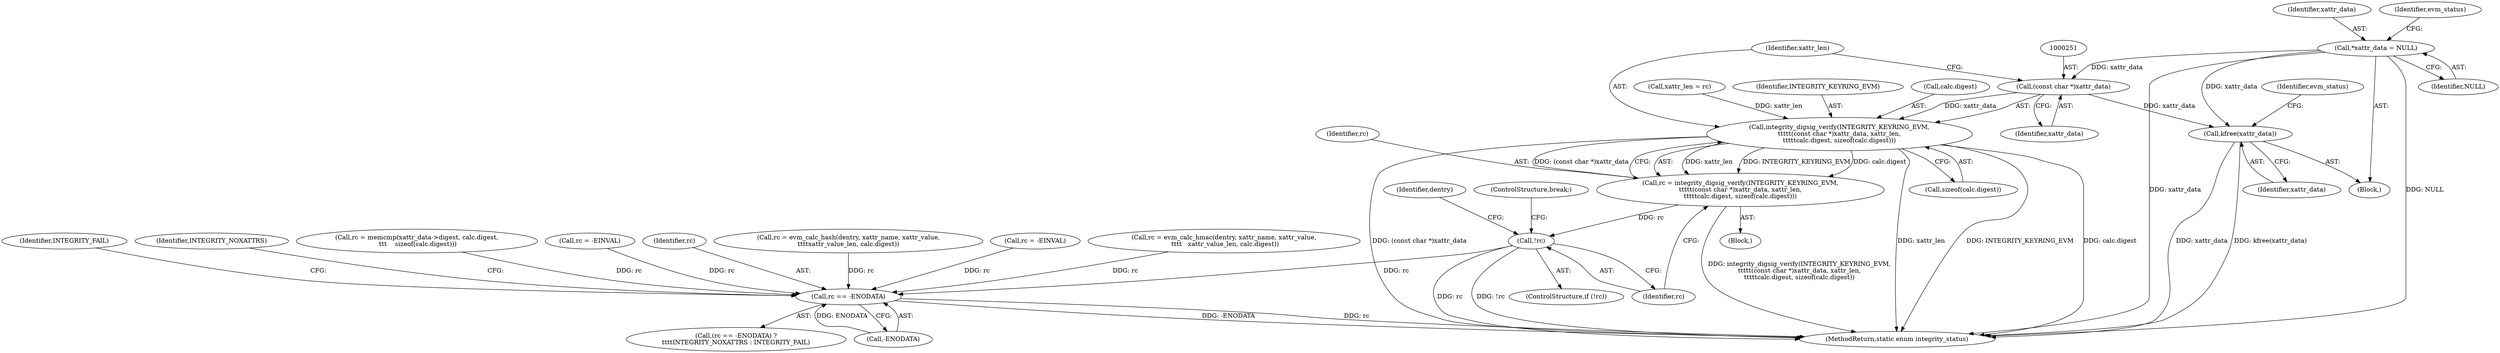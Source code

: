 digraph "0_linux_613317bd212c585c20796c10afe5daaa95d4b0a1@pointer" {
"1000113" [label="(Call,*xattr_data = NULL)"];
"1000250" [label="(Call,(const char *)xattr_data)"];
"1000248" [label="(Call,integrity_digsig_verify(INTEGRITY_KEYRING_EVM,\n\t\t\t\t\t(const char *)xattr_data, xattr_len,\n\t\t\t\t\tcalc.digest, sizeof(calc.digest)))"];
"1000246" [label="(Call,rc = integrity_digsig_verify(INTEGRITY_KEYRING_EVM,\n\t\t\t\t\t(const char *)xattr_data, xattr_len,\n\t\t\t\t\tcalc.digest, sizeof(calc.digest)))"];
"1000262" [label="(Call,!rc)"];
"1000292" [label="(Call,rc == -ENODATA)"];
"1000306" [label="(Call,kfree(xattr_data))"];
"1000270" [label="(Identifier,dentry)"];
"1000114" [label="(Identifier,xattr_data)"];
"1000263" [label="(Identifier,rc)"];
"1000292" [label="(Call,rc == -ENODATA)"];
"1000227" [label="(Call,rc = -EINVAL)"];
"1000113" [label="(Call,*xattr_data = NULL)"];
"1000252" [label="(Identifier,xattr_data)"];
"1000309" [label="(Identifier,evm_status)"];
"1000262" [label="(Call,!rc)"];
"1000246" [label="(Call,rc = integrity_digsig_verify(INTEGRITY_KEYRING_EVM,\n\t\t\t\t\t(const char *)xattr_data, xattr_len,\n\t\t\t\t\tcalc.digest, sizeof(calc.digest)))"];
"1000199" [label="(Call,rc = evm_calc_hmac(dentry, xattr_name, xattr_value,\n \t\t\t\t   xattr_value_len, calc.digest))"];
"1000248" [label="(Call,integrity_digsig_verify(INTEGRITY_KEYRING_EVM,\n\t\t\t\t\t(const char *)xattr_data, xattr_len,\n\t\t\t\t\tcalc.digest, sizeof(calc.digest)))"];
"1000306" [label="(Call,kfree(xattr_data))"];
"1000297" [label="(Identifier,INTEGRITY_FAIL)"];
"1000111" [label="(Block,)"];
"1000115" [label="(Identifier,NULL)"];
"1000261" [label="(ControlStructure,if (!rc))"];
"1000296" [label="(Identifier,INTEGRITY_NOXATTRS)"];
"1000212" [label="(Call,rc = memcmp(xattr_data->digest, calc.digest,\n \t\t\t    sizeof(calc.digest)))"];
"1000307" [label="(Identifier,xattr_data)"];
"1000247" [label="(Identifier,rc)"];
"1000282" [label="(Call,rc = -EINVAL)"];
"1000310" [label="(MethodReturn,static enum integrity_status)"];
"1000293" [label="(Identifier,rc)"];
"1000291" [label="(Call,(rc == -ENODATA) ?\n\t\t\t\tINTEGRITY_NOXATTRS : INTEGRITY_FAIL)"];
"1000253" [label="(Identifier,xattr_len)"];
"1000197" [label="(Block,)"];
"1000119" [label="(Identifier,evm_status)"];
"1000190" [label="(Call,xattr_len = rc)"];
"1000280" [label="(ControlStructure,break;)"];
"1000250" [label="(Call,(const char *)xattr_data)"];
"1000257" [label="(Call,sizeof(calc.digest))"];
"1000249" [label="(Identifier,INTEGRITY_KEYRING_EVM)"];
"1000254" [label="(Call,calc.digest)"];
"1000294" [label="(Call,-ENODATA)"];
"1000233" [label="(Call,rc = evm_calc_hash(dentry, xattr_name, xattr_value,\n\t\t\t\txattr_value_len, calc.digest))"];
"1000113" -> "1000111"  [label="AST: "];
"1000113" -> "1000115"  [label="CFG: "];
"1000114" -> "1000113"  [label="AST: "];
"1000115" -> "1000113"  [label="AST: "];
"1000119" -> "1000113"  [label="CFG: "];
"1000113" -> "1000310"  [label="DDG: xattr_data"];
"1000113" -> "1000310"  [label="DDG: NULL"];
"1000113" -> "1000250"  [label="DDG: xattr_data"];
"1000113" -> "1000306"  [label="DDG: xattr_data"];
"1000250" -> "1000248"  [label="AST: "];
"1000250" -> "1000252"  [label="CFG: "];
"1000251" -> "1000250"  [label="AST: "];
"1000252" -> "1000250"  [label="AST: "];
"1000253" -> "1000250"  [label="CFG: "];
"1000250" -> "1000248"  [label="DDG: xattr_data"];
"1000250" -> "1000306"  [label="DDG: xattr_data"];
"1000248" -> "1000246"  [label="AST: "];
"1000248" -> "1000257"  [label="CFG: "];
"1000249" -> "1000248"  [label="AST: "];
"1000253" -> "1000248"  [label="AST: "];
"1000254" -> "1000248"  [label="AST: "];
"1000257" -> "1000248"  [label="AST: "];
"1000246" -> "1000248"  [label="CFG: "];
"1000248" -> "1000310"  [label="DDG: xattr_len"];
"1000248" -> "1000310"  [label="DDG: calc.digest"];
"1000248" -> "1000310"  [label="DDG: (const char *)xattr_data"];
"1000248" -> "1000310"  [label="DDG: INTEGRITY_KEYRING_EVM"];
"1000248" -> "1000246"  [label="DDG: xattr_len"];
"1000248" -> "1000246"  [label="DDG: INTEGRITY_KEYRING_EVM"];
"1000248" -> "1000246"  [label="DDG: calc.digest"];
"1000248" -> "1000246"  [label="DDG: (const char *)xattr_data"];
"1000190" -> "1000248"  [label="DDG: xattr_len"];
"1000246" -> "1000197"  [label="AST: "];
"1000247" -> "1000246"  [label="AST: "];
"1000263" -> "1000246"  [label="CFG: "];
"1000246" -> "1000310"  [label="DDG: integrity_digsig_verify(INTEGRITY_KEYRING_EVM,\n\t\t\t\t\t(const char *)xattr_data, xattr_len,\n\t\t\t\t\tcalc.digest, sizeof(calc.digest))"];
"1000246" -> "1000262"  [label="DDG: rc"];
"1000262" -> "1000261"  [label="AST: "];
"1000262" -> "1000263"  [label="CFG: "];
"1000263" -> "1000262"  [label="AST: "];
"1000270" -> "1000262"  [label="CFG: "];
"1000280" -> "1000262"  [label="CFG: "];
"1000262" -> "1000310"  [label="DDG: rc"];
"1000262" -> "1000310"  [label="DDG: !rc"];
"1000262" -> "1000292"  [label="DDG: rc"];
"1000292" -> "1000291"  [label="AST: "];
"1000292" -> "1000294"  [label="CFG: "];
"1000293" -> "1000292"  [label="AST: "];
"1000294" -> "1000292"  [label="AST: "];
"1000296" -> "1000292"  [label="CFG: "];
"1000297" -> "1000292"  [label="CFG: "];
"1000292" -> "1000310"  [label="DDG: -ENODATA"];
"1000292" -> "1000310"  [label="DDG: rc"];
"1000199" -> "1000292"  [label="DDG: rc"];
"1000227" -> "1000292"  [label="DDG: rc"];
"1000212" -> "1000292"  [label="DDG: rc"];
"1000233" -> "1000292"  [label="DDG: rc"];
"1000282" -> "1000292"  [label="DDG: rc"];
"1000294" -> "1000292"  [label="DDG: ENODATA"];
"1000306" -> "1000111"  [label="AST: "];
"1000306" -> "1000307"  [label="CFG: "];
"1000307" -> "1000306"  [label="AST: "];
"1000309" -> "1000306"  [label="CFG: "];
"1000306" -> "1000310"  [label="DDG: xattr_data"];
"1000306" -> "1000310"  [label="DDG: kfree(xattr_data)"];
}
